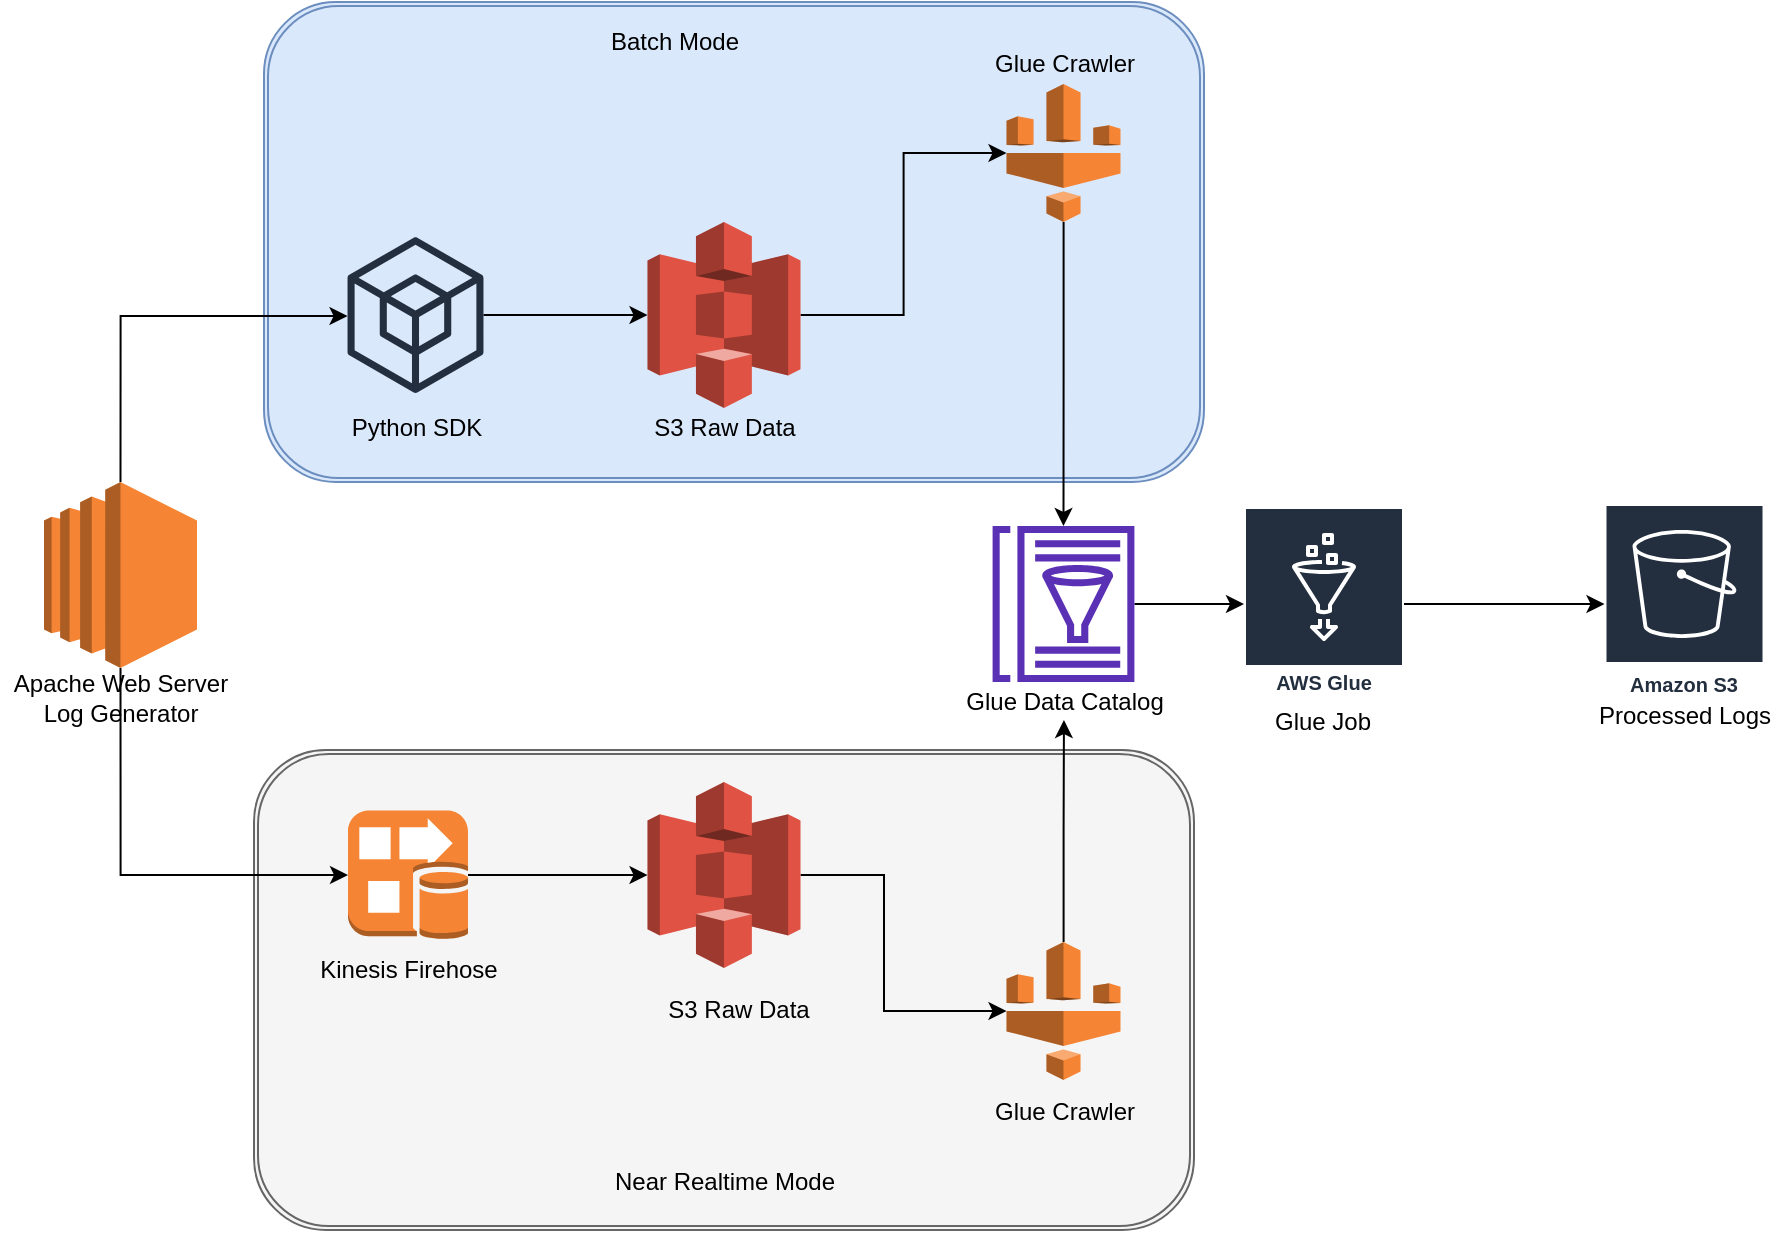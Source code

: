 <mxfile version="12.4.2" type="github" pages="1">
  <diagram id="vCACkUvd8OArtxGlmEOk" name="Page-1">
    <mxGraphModel dx="1773" dy="494" grid="1" gridSize="10" guides="1" tooltips="1" connect="1" arrows="1" fold="1" page="1" pageScale="1" pageWidth="827" pageHeight="1169" math="0" shadow="0">
      <root>
        <mxCell id="0"/>
        <mxCell id="1" parent="0"/>
        <mxCell id="HFsYjO0lp9-rUQ02cceD-49" value="" style="shape=ext;double=1;rounded=1;whiteSpace=wrap;html=1;fillColor=#f5f5f5;strokeColor=#666666;align=center;fontColor=#333333;" vertex="1" parent="1">
          <mxGeometry x="95" y="464" width="470" height="240" as="geometry"/>
        </mxCell>
        <mxCell id="HFsYjO0lp9-rUQ02cceD-39" value="" style="shape=ext;double=1;rounded=1;whiteSpace=wrap;html=1;fillColor=#dae8fc;strokeColor=#6c8ebf;align=center;" vertex="1" parent="1">
          <mxGeometry x="100" y="90" width="470" height="240" as="geometry"/>
        </mxCell>
        <mxCell id="HFsYjO0lp9-rUQ02cceD-2" style="edgeStyle=orthogonalEdgeStyle;rounded=0;orthogonalLoop=1;jettySize=auto;html=1;exitX=0.5;exitY=0;exitDx=0;exitDy=0;exitPerimeter=0;" edge="1" parent="1" source="7QAenssFYoGK3HLZhMAH-1" target="HFsYjO0lp9-rUQ02cceD-1">
          <mxGeometry relative="1" as="geometry">
            <Array as="points">
              <mxPoint x="28" y="247"/>
            </Array>
          </mxGeometry>
        </mxCell>
        <mxCell id="HFsYjO0lp9-rUQ02cceD-20" style="edgeStyle=orthogonalEdgeStyle;rounded=0;orthogonalLoop=1;jettySize=auto;html=1;entryX=0;entryY=0.5;entryDx=0;entryDy=0;entryPerimeter=0;exitX=0.5;exitY=1;exitDx=0;exitDy=0;exitPerimeter=0;" edge="1" parent="1" source="7QAenssFYoGK3HLZhMAH-1" target="HFsYjO0lp9-rUQ02cceD-19">
          <mxGeometry relative="1" as="geometry"/>
        </mxCell>
        <mxCell id="HFsYjO0lp9-rUQ02cceD-4" style="edgeStyle=orthogonalEdgeStyle;rounded=0;orthogonalLoop=1;jettySize=auto;html=1;" edge="1" parent="1" source="HFsYjO0lp9-rUQ02cceD-1" target="HFsYjO0lp9-rUQ02cceD-3">
          <mxGeometry relative="1" as="geometry"/>
        </mxCell>
        <mxCell id="HFsYjO0lp9-rUQ02cceD-9" style="edgeStyle=orthogonalEdgeStyle;rounded=0;orthogonalLoop=1;jettySize=auto;html=1;exitX=1;exitY=0.5;exitDx=0;exitDy=0;exitPerimeter=0;entryX=0;entryY=0.5;entryDx=0;entryDy=0;entryPerimeter=0;" edge="1" parent="1" source="HFsYjO0lp9-rUQ02cceD-3" target="HFsYjO0lp9-rUQ02cceD-7">
          <mxGeometry relative="1" as="geometry"/>
        </mxCell>
        <mxCell id="HFsYjO0lp9-rUQ02cceD-12" style="edgeStyle=orthogonalEdgeStyle;rounded=0;orthogonalLoop=1;jettySize=auto;html=1;" edge="1" parent="1" source="HFsYjO0lp9-rUQ02cceD-7" target="HFsYjO0lp9-rUQ02cceD-10">
          <mxGeometry relative="1" as="geometry"/>
        </mxCell>
        <mxCell id="HFsYjO0lp9-rUQ02cceD-15" style="edgeStyle=orthogonalEdgeStyle;rounded=0;orthogonalLoop=1;jettySize=auto;html=1;" edge="1" parent="1" source="HFsYjO0lp9-rUQ02cceD-10" target="HFsYjO0lp9-rUQ02cceD-13">
          <mxGeometry relative="1" as="geometry"/>
        </mxCell>
        <mxCell id="HFsYjO0lp9-rUQ02cceD-17" style="edgeStyle=orthogonalEdgeStyle;rounded=0;orthogonalLoop=1;jettySize=auto;html=1;" edge="1" parent="1" source="HFsYjO0lp9-rUQ02cceD-13" target="HFsYjO0lp9-rUQ02cceD-16">
          <mxGeometry relative="1" as="geometry"/>
        </mxCell>
        <mxCell id="HFsYjO0lp9-rUQ02cceD-22" style="edgeStyle=orthogonalEdgeStyle;rounded=0;orthogonalLoop=1;jettySize=auto;html=1;entryX=0;entryY=0.5;entryDx=0;entryDy=0;entryPerimeter=0;" edge="1" parent="1" source="HFsYjO0lp9-rUQ02cceD-19" target="HFsYjO0lp9-rUQ02cceD-23">
          <mxGeometry relative="1" as="geometry">
            <mxPoint x="250" y="482.25" as="targetPoint"/>
          </mxGeometry>
        </mxCell>
        <mxCell id="HFsYjO0lp9-rUQ02cceD-28" style="edgeStyle=orthogonalEdgeStyle;rounded=0;orthogonalLoop=1;jettySize=auto;html=1;exitX=1;exitY=0.5;exitDx=0;exitDy=0;exitPerimeter=0;entryX=0;entryY=0.5;entryDx=0;entryDy=0;entryPerimeter=0;" edge="1" parent="1" source="HFsYjO0lp9-rUQ02cceD-23" target="HFsYjO0lp9-rUQ02cceD-31">
          <mxGeometry relative="1" as="geometry">
            <mxPoint x="470" y="560" as="targetPoint"/>
            <Array as="points">
              <mxPoint x="410" y="527"/>
              <mxPoint x="410" y="595"/>
            </Array>
          </mxGeometry>
        </mxCell>
        <mxCell id="HFsYjO0lp9-rUQ02cceD-24" value="" style="group" vertex="1" connectable="0" parent="1">
          <mxGeometry x="444.75" y="352" width="110" height="98" as="geometry"/>
        </mxCell>
        <mxCell id="HFsYjO0lp9-rUQ02cceD-10" value="" style="outlineConnect=0;fontColor=#232F3E;gradientColor=none;fillColor=#5A30B5;strokeColor=none;dashed=0;verticalLabelPosition=bottom;verticalAlign=top;align=center;html=1;fontSize=12;fontStyle=0;aspect=fixed;pointerEvents=1;shape=mxgraph.aws4.glue_data_catalog;" vertex="1" parent="HFsYjO0lp9-rUQ02cceD-24">
          <mxGeometry x="19" width="72" height="78" as="geometry"/>
        </mxCell>
        <mxCell id="HFsYjO0lp9-rUQ02cceD-11" value="Glue Data Catalog" style="text;html=1;align=center;verticalAlign=middle;resizable=0;points=[];;autosize=1;" vertex="1" parent="HFsYjO0lp9-rUQ02cceD-24">
          <mxGeometry y="78" width="110" height="20" as="geometry"/>
        </mxCell>
        <mxCell id="HFsYjO0lp9-rUQ02cceD-25" value="" style="group" vertex="1" connectable="0" parent="1">
          <mxGeometry x="454.75" y="111" width="90" height="89" as="geometry"/>
        </mxCell>
        <mxCell id="HFsYjO0lp9-rUQ02cceD-7" value="" style="outlineConnect=0;dashed=0;verticalLabelPosition=bottom;verticalAlign=top;align=center;html=1;shape=mxgraph.aws3.glue;fillColor=#F58534;gradientColor=none;" vertex="1" parent="HFsYjO0lp9-rUQ02cceD-25">
          <mxGeometry x="16.5" y="20" width="57" height="69" as="geometry"/>
        </mxCell>
        <mxCell id="HFsYjO0lp9-rUQ02cceD-8" value="Glue Crawler" style="text;html=1;align=center;verticalAlign=middle;resizable=0;points=[];;autosize=1;" vertex="1" parent="HFsYjO0lp9-rUQ02cceD-25">
          <mxGeometry width="90" height="20" as="geometry"/>
        </mxCell>
        <mxCell id="HFsYjO0lp9-rUQ02cceD-26" value="" style="group" vertex="1" connectable="0" parent="1">
          <mxGeometry x="590" y="342.5" width="80" height="117" as="geometry"/>
        </mxCell>
        <mxCell id="HFsYjO0lp9-rUQ02cceD-13" value="AWS Glue" style="outlineConnect=0;fontColor=#232F3E;gradientColor=none;strokeColor=#ffffff;fillColor=#232F3E;dashed=0;verticalLabelPosition=middle;verticalAlign=bottom;align=center;html=1;whiteSpace=wrap;fontSize=10;fontStyle=1;spacing=3;shape=mxgraph.aws4.productIcon;prIcon=mxgraph.aws4.glue;" vertex="1" parent="HFsYjO0lp9-rUQ02cceD-26">
          <mxGeometry width="80" height="97" as="geometry"/>
        </mxCell>
        <mxCell id="HFsYjO0lp9-rUQ02cceD-14" value="Glue Job" style="text;html=1;align=center;verticalAlign=middle;resizable=0;points=[];;autosize=1;" vertex="1" parent="HFsYjO0lp9-rUQ02cceD-26">
          <mxGeometry x="8.5" y="97" width="60" height="20" as="geometry"/>
        </mxCell>
        <mxCell id="HFsYjO0lp9-rUQ02cceD-27" value="" style="group" vertex="1" connectable="0" parent="1">
          <mxGeometry x="760.25" y="341" width="100" height="116" as="geometry"/>
        </mxCell>
        <mxCell id="HFsYjO0lp9-rUQ02cceD-16" value="Amazon S3" style="outlineConnect=0;fontColor=#232F3E;gradientColor=none;strokeColor=#ffffff;fillColor=#232F3E;dashed=0;verticalLabelPosition=middle;verticalAlign=bottom;align=center;html=1;whiteSpace=wrap;fontSize=10;fontStyle=1;spacing=3;shape=mxgraph.aws4.productIcon;prIcon=mxgraph.aws4.s3;" vertex="1" parent="HFsYjO0lp9-rUQ02cceD-27">
          <mxGeometry x="10" width="80" height="100" as="geometry"/>
        </mxCell>
        <mxCell id="HFsYjO0lp9-rUQ02cceD-18" value="Processed Logs" style="text;html=1;align=center;verticalAlign=middle;resizable=0;points=[];;autosize=1;" vertex="1" parent="HFsYjO0lp9-rUQ02cceD-27">
          <mxGeometry y="96" width="100" height="20" as="geometry"/>
        </mxCell>
        <mxCell id="HFsYjO0lp9-rUQ02cceD-38" style="edgeStyle=orthogonalEdgeStyle;rounded=0;orthogonalLoop=1;jettySize=auto;html=1;entryX=0.502;entryY=0.95;entryDx=0;entryDy=0;entryPerimeter=0;" edge="1" parent="1" source="HFsYjO0lp9-rUQ02cceD-31" target="HFsYjO0lp9-rUQ02cceD-11">
          <mxGeometry relative="1" as="geometry"/>
        </mxCell>
        <mxCell id="HFsYjO0lp9-rUQ02cceD-31" value="" style="outlineConnect=0;dashed=0;verticalLabelPosition=bottom;verticalAlign=top;align=center;html=1;shape=mxgraph.aws3.glue;fillColor=#F58534;gradientColor=none;" vertex="1" parent="1">
          <mxGeometry x="471.25" y="560" width="57" height="69" as="geometry"/>
        </mxCell>
        <mxCell id="HFsYjO0lp9-rUQ02cceD-32" value="Glue Crawler" style="text;html=1;align=center;verticalAlign=middle;resizable=0;points=[];;autosize=1;direction=south;" vertex="1" parent="1">
          <mxGeometry x="489.75" y="600" width="20" height="90" as="geometry"/>
        </mxCell>
        <mxCell id="HFsYjO0lp9-rUQ02cceD-40" value="" style="group" vertex="1" connectable="0" parent="1">
          <mxGeometry x="-31.75" y="330" width="120" height="123" as="geometry"/>
        </mxCell>
        <mxCell id="7QAenssFYoGK3HLZhMAH-1" value="" style="outlineConnect=0;dashed=0;verticalLabelPosition=bottom;verticalAlign=top;align=center;html=1;shape=mxgraph.aws3.ec2;fillColor=#F58534;gradientColor=none;" parent="HFsYjO0lp9-rUQ02cceD-40" vertex="1">
          <mxGeometry x="21.75" width="76.5" height="93" as="geometry"/>
        </mxCell>
        <mxCell id="7QAenssFYoGK3HLZhMAH-2" value="Apache Web Server&lt;br&gt;Log Generator" style="text;html=1;align=center;verticalAlign=middle;resizable=0;points=[];;autosize=1;" parent="HFsYjO0lp9-rUQ02cceD-40" vertex="1">
          <mxGeometry y="93" width="120" height="30" as="geometry"/>
        </mxCell>
        <mxCell id="HFsYjO0lp9-rUQ02cceD-41" value="" style="group" vertex="1" connectable="0" parent="1">
          <mxGeometry x="135.75" y="207.5" width="80" height="105.5" as="geometry"/>
        </mxCell>
        <mxCell id="HFsYjO0lp9-rUQ02cceD-1" value="" style="outlineConnect=0;fontColor=#232F3E;gradientColor=none;fillColor=#232F3E;strokeColor=none;dashed=0;verticalLabelPosition=bottom;verticalAlign=top;align=center;html=1;fontSize=12;fontStyle=0;aspect=fixed;pointerEvents=1;shape=mxgraph.aws4.external_sdk;" vertex="1" parent="HFsYjO0lp9-rUQ02cceD-41">
          <mxGeometry x="6" width="68" height="78" as="geometry"/>
        </mxCell>
        <mxCell id="HFsYjO0lp9-rUQ02cceD-5" value="Python SDK" style="text;html=1;align=center;verticalAlign=middle;resizable=0;points=[];;autosize=1;" vertex="1" parent="HFsYjO0lp9-rUQ02cceD-41">
          <mxGeometry y="85.5" width="80" height="20" as="geometry"/>
        </mxCell>
        <mxCell id="HFsYjO0lp9-rUQ02cceD-44" value="" style="group" vertex="1" connectable="0" parent="1">
          <mxGeometry x="291.75" y="480" width="90" height="124.25" as="geometry"/>
        </mxCell>
        <mxCell id="HFsYjO0lp9-rUQ02cceD-23" value="" style="outlineConnect=0;dashed=0;verticalLabelPosition=bottom;verticalAlign=top;align=center;html=1;shape=mxgraph.aws3.s3;fillColor=#E05243;gradientColor=none;" vertex="1" parent="HFsYjO0lp9-rUQ02cceD-44">
          <mxGeometry width="76.5" height="93" as="geometry"/>
        </mxCell>
        <mxCell id="HFsYjO0lp9-rUQ02cceD-43" value="S3 Raw Data" style="text;html=1;align=center;verticalAlign=middle;resizable=0;points=[];;autosize=1;" vertex="1" parent="HFsYjO0lp9-rUQ02cceD-44">
          <mxGeometry y="104.25" width="90" height="20" as="geometry"/>
        </mxCell>
        <mxCell id="HFsYjO0lp9-rUQ02cceD-45" value="" style="group" vertex="1" connectable="0" parent="1">
          <mxGeometry x="285" y="200" width="90" height="113" as="geometry"/>
        </mxCell>
        <mxCell id="HFsYjO0lp9-rUQ02cceD-3" value="" style="outlineConnect=0;dashed=0;verticalLabelPosition=bottom;verticalAlign=top;align=center;html=1;shape=mxgraph.aws3.s3;fillColor=#E05243;gradientColor=none;" vertex="1" parent="HFsYjO0lp9-rUQ02cceD-45">
          <mxGeometry x="6.75" width="76.5" height="93" as="geometry"/>
        </mxCell>
        <mxCell id="HFsYjO0lp9-rUQ02cceD-6" value="S3 Raw Data" style="text;html=1;align=center;verticalAlign=middle;resizable=0;points=[];;autosize=1;" vertex="1" parent="HFsYjO0lp9-rUQ02cceD-45">
          <mxGeometry y="93" width="90" height="20" as="geometry"/>
        </mxCell>
        <mxCell id="HFsYjO0lp9-rUQ02cceD-47" value="Batch Mode" style="text;html=1;align=center;verticalAlign=middle;resizable=0;points=[];;autosize=1;" vertex="1" parent="1">
          <mxGeometry x="265" y="100" width="80" height="20" as="geometry"/>
        </mxCell>
        <mxCell id="HFsYjO0lp9-rUQ02cceD-48" value="" style="group" vertex="1" connectable="0" parent="1">
          <mxGeometry x="122" y="494.25" width="100" height="90" as="geometry"/>
        </mxCell>
        <mxCell id="HFsYjO0lp9-rUQ02cceD-19" value="" style="outlineConnect=0;dashed=0;verticalLabelPosition=bottom;verticalAlign=top;align=center;html=1;shape=mxgraph.aws3.kinesis_firehose;fillColor=#F58534;gradientColor=none;" vertex="1" parent="HFsYjO0lp9-rUQ02cceD-48">
          <mxGeometry x="20" width="60" height="64.5" as="geometry"/>
        </mxCell>
        <mxCell id="HFsYjO0lp9-rUQ02cceD-21" value="Kinesis Firehose" style="text;html=1;align=center;verticalAlign=middle;resizable=0;points=[];;autosize=1;" vertex="1" parent="HFsYjO0lp9-rUQ02cceD-48">
          <mxGeometry y="70" width="100" height="20" as="geometry"/>
        </mxCell>
        <mxCell id="HFsYjO0lp9-rUQ02cceD-51" value="Near Realtime Mode" style="text;html=1;align=center;verticalAlign=middle;resizable=0;points=[];;autosize=1;" vertex="1" parent="1">
          <mxGeometry x="265" y="670" width="130" height="20" as="geometry"/>
        </mxCell>
      </root>
    </mxGraphModel>
  </diagram>
</mxfile>
